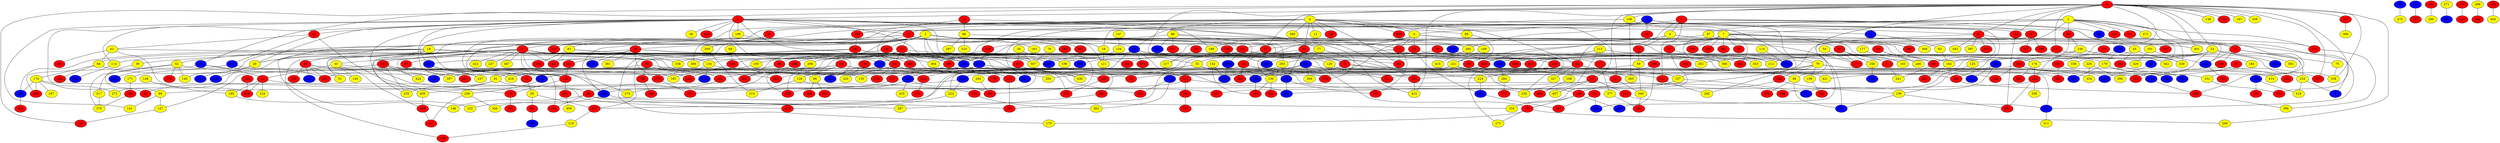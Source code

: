 graph {
0 [style = filled fillcolor = red];
1 [style = filled fillcolor = red];
2 [style = filled fillcolor = yellow];
3 [style = filled fillcolor = yellow];
4 [style = filled fillcolor = yellow];
5 [style = filled fillcolor = red];
6 [style = filled fillcolor = yellow];
7 [style = filled fillcolor = yellow];
8 [style = filled fillcolor = red];
9 [style = filled fillcolor = yellow];
10 [style = filled fillcolor = blue];
11 [style = filled fillcolor = blue];
12 [style = filled fillcolor = yellow];
13 [style = filled fillcolor = red];
14 [style = filled fillcolor = red];
15 [style = filled fillcolor = red];
16 [style = filled fillcolor = red];
17 [style = filled fillcolor = red];
18 [style = filled fillcolor = yellow];
19 [style = filled fillcolor = yellow];
20 [style = filled fillcolor = blue];
21 [style = filled fillcolor = red];
22 [style = filled fillcolor = red];
23 [style = filled fillcolor = yellow];
24 [style = filled fillcolor = blue];
25 [style = filled fillcolor = blue];
26 [style = filled fillcolor = red];
27 [style = filled fillcolor = red];
28 [style = filled fillcolor = yellow];
29 [style = filled fillcolor = red];
30 [style = filled fillcolor = yellow];
31 [style = filled fillcolor = red];
32 [style = filled fillcolor = red];
33 [style = filled fillcolor = red];
34 [style = filled fillcolor = red];
35 [style = filled fillcolor = red];
36 [style = filled fillcolor = yellow];
37 [style = filled fillcolor = red];
38 [style = filled fillcolor = red];
39 [style = filled fillcolor = yellow];
40 [style = filled fillcolor = yellow];
41 [style = filled fillcolor = red];
42 [style = filled fillcolor = yellow];
43 [style = filled fillcolor = red];
44 [style = filled fillcolor = red];
45 [style = filled fillcolor = yellow];
46 [style = filled fillcolor = yellow];
47 [style = filled fillcolor = blue];
48 [style = filled fillcolor = red];
49 [style = filled fillcolor = blue];
50 [style = filled fillcolor = blue];
51 [style = filled fillcolor = yellow];
52 [style = filled fillcolor = red];
53 [style = filled fillcolor = red];
54 [style = filled fillcolor = yellow];
55 [style = filled fillcolor = yellow];
56 [style = filled fillcolor = red];
57 [style = filled fillcolor = red];
58 [style = filled fillcolor = red];
59 [style = filled fillcolor = yellow];
60 [style = filled fillcolor = blue];
61 [style = filled fillcolor = red];
62 [style = filled fillcolor = yellow];
63 [style = filled fillcolor = red];
64 [style = filled fillcolor = yellow];
65 [style = filled fillcolor = yellow];
66 [style = filled fillcolor = yellow];
67 [style = filled fillcolor = red];
68 [style = filled fillcolor = red];
69 [style = filled fillcolor = yellow];
70 [style = filled fillcolor = red];
71 [style = filled fillcolor = red];
72 [style = filled fillcolor = red];
73 [style = filled fillcolor = blue];
74 [style = filled fillcolor = red];
75 [style = filled fillcolor = yellow];
76 [style = filled fillcolor = yellow];
77 [style = filled fillcolor = yellow];
78 [style = filled fillcolor = red];
79 [style = filled fillcolor = yellow];
80 [style = filled fillcolor = red];
81 [style = filled fillcolor = yellow];
82 [style = filled fillcolor = red];
83 [style = filled fillcolor = yellow];
84 [style = filled fillcolor = red];
85 [style = filled fillcolor = red];
86 [style = filled fillcolor = yellow];
87 [style = filled fillcolor = red];
88 [style = filled fillcolor = yellow];
89 [style = filled fillcolor = yellow];
90 [style = filled fillcolor = red];
91 [style = filled fillcolor = red];
92 [style = filled fillcolor = blue];
93 [style = filled fillcolor = yellow];
94 [style = filled fillcolor = red];
95 [style = filled fillcolor = blue];
96 [style = filled fillcolor = red];
97 [style = filled fillcolor = yellow];
98 [style = filled fillcolor = red];
99 [style = filled fillcolor = yellow];
100 [style = filled fillcolor = yellow];
101 [style = filled fillcolor = yellow];
102 [style = filled fillcolor = red];
103 [style = filled fillcolor = yellow];
104 [style = filled fillcolor = blue];
105 [style = filled fillcolor = red];
106 [style = filled fillcolor = yellow];
107 [style = filled fillcolor = red];
108 [style = filled fillcolor = red];
109 [style = filled fillcolor = yellow];
110 [style = filled fillcolor = red];
111 [style = filled fillcolor = red];
112 [style = filled fillcolor = red];
113 [style = filled fillcolor = yellow];
114 [style = filled fillcolor = yellow];
115 [style = filled fillcolor = blue];
116 [style = filled fillcolor = blue];
117 [style = filled fillcolor = red];
118 [style = filled fillcolor = red];
119 [style = filled fillcolor = red];
120 [style = filled fillcolor = red];
121 [style = filled fillcolor = yellow];
122 [style = filled fillcolor = red];
123 [style = filled fillcolor = blue];
124 [style = filled fillcolor = blue];
125 [style = filled fillcolor = yellow];
126 [style = filled fillcolor = yellow];
127 [style = filled fillcolor = yellow];
128 [style = filled fillcolor = blue];
129 [style = filled fillcolor = yellow];
130 [style = filled fillcolor = yellow];
131 [style = filled fillcolor = red];
132 [style = filled fillcolor = red];
133 [style = filled fillcolor = red];
134 [style = filled fillcolor = yellow];
135 [style = filled fillcolor = yellow];
136 [style = filled fillcolor = red];
137 [style = filled fillcolor = red];
138 [style = filled fillcolor = yellow];
139 [style = filled fillcolor = red];
140 [style = filled fillcolor = yellow];
141 [style = filled fillcolor = yellow];
142 [style = filled fillcolor = yellow];
143 [style = filled fillcolor = blue];
144 [style = filled fillcolor = red];
145 [style = filled fillcolor = yellow];
146 [style = filled fillcolor = yellow];
147 [style = filled fillcolor = yellow];
148 [style = filled fillcolor = yellow];
149 [style = filled fillcolor = red];
150 [style = filled fillcolor = red];
151 [style = filled fillcolor = red];
152 [style = filled fillcolor = red];
153 [style = filled fillcolor = blue];
154 [style = filled fillcolor = yellow];
155 [style = filled fillcolor = red];
156 [style = filled fillcolor = yellow];
157 [style = filled fillcolor = yellow];
158 [style = filled fillcolor = blue];
159 [style = filled fillcolor = red];
160 [style = filled fillcolor = red];
161 [style = filled fillcolor = red];
162 [style = filled fillcolor = yellow];
163 [style = filled fillcolor = yellow];
164 [style = filled fillcolor = red];
165 [style = filled fillcolor = yellow];
166 [style = filled fillcolor = red];
167 [style = filled fillcolor = blue];
168 [style = filled fillcolor = red];
169 [style = filled fillcolor = blue];
170 [style = filled fillcolor = yellow];
171 [style = filled fillcolor = yellow];
172 [style = filled fillcolor = blue];
173 [style = filled fillcolor = red];
174 [style = filled fillcolor = yellow];
175 [style = filled fillcolor = red];
176 [style = filled fillcolor = yellow];
177 [style = filled fillcolor = yellow];
178 [style = filled fillcolor = red];
179 [style = filled fillcolor = yellow];
180 [style = filled fillcolor = yellow];
181 [style = filled fillcolor = blue];
182 [style = filled fillcolor = blue];
183 [style = filled fillcolor = red];
184 [style = filled fillcolor = yellow];
185 [style = filled fillcolor = red];
186 [style = filled fillcolor = red];
187 [style = filled fillcolor = blue];
188 [style = filled fillcolor = yellow];
189 [style = filled fillcolor = red];
190 [style = filled fillcolor = red];
191 [style = filled fillcolor = red];
192 [style = filled fillcolor = blue];
193 [style = filled fillcolor = blue];
194 [style = filled fillcolor = red];
195 [style = filled fillcolor = yellow];
196 [style = filled fillcolor = yellow];
197 [style = filled fillcolor = yellow];
198 [style = filled fillcolor = yellow];
199 [style = filled fillcolor = yellow];
200 [style = filled fillcolor = red];
201 [style = filled fillcolor = blue];
202 [style = filled fillcolor = red];
203 [style = filled fillcolor = blue];
204 [style = filled fillcolor = red];
205 [style = filled fillcolor = yellow];
206 [style = filled fillcolor = red];
207 [style = filled fillcolor = blue];
208 [style = filled fillcolor = yellow];
209 [style = filled fillcolor = yellow];
210 [style = filled fillcolor = red];
211 [style = filled fillcolor = red];
212 [style = filled fillcolor = yellow];
213 [style = filled fillcolor = red];
214 [style = filled fillcolor = red];
215 [style = filled fillcolor = yellow];
216 [style = filled fillcolor = blue];
217 [style = filled fillcolor = yellow];
218 [style = filled fillcolor = red];
219 [style = filled fillcolor = yellow];
220 [style = filled fillcolor = yellow];
221 [style = filled fillcolor = yellow];
222 [style = filled fillcolor = red];
223 [style = filled fillcolor = yellow];
224 [style = filled fillcolor = yellow];
225 [style = filled fillcolor = red];
226 [style = filled fillcolor = yellow];
227 [style = filled fillcolor = yellow];
228 [style = filled fillcolor = red];
229 [style = filled fillcolor = blue];
230 [style = filled fillcolor = yellow];
231 [style = filled fillcolor = red];
232 [style = filled fillcolor = yellow];
233 [style = filled fillcolor = red];
234 [style = filled fillcolor = yellow];
235 [style = filled fillcolor = yellow];
236 [style = filled fillcolor = yellow];
237 [style = filled fillcolor = yellow];
238 [style = filled fillcolor = red];
239 [style = filled fillcolor = red];
240 [style = filled fillcolor = yellow];
241 [style = filled fillcolor = yellow];
242 [style = filled fillcolor = blue];
243 [style = filled fillcolor = red];
244 [style = filled fillcolor = red];
245 [style = filled fillcolor = blue];
246 [style = filled fillcolor = yellow];
247 [style = filled fillcolor = red];
248 [style = filled fillcolor = red];
249 [style = filled fillcolor = blue];
250 [style = filled fillcolor = red];
251 [style = filled fillcolor = red];
252 [style = filled fillcolor = red];
253 [style = filled fillcolor = red];
254 [style = filled fillcolor = red];
255 [style = filled fillcolor = red];
256 [style = filled fillcolor = yellow];
257 [style = filled fillcolor = red];
258 [style = filled fillcolor = yellow];
259 [style = filled fillcolor = blue];
260 [style = filled fillcolor = yellow];
261 [style = filled fillcolor = red];
262 [style = filled fillcolor = blue];
263 [style = filled fillcolor = red];
264 [style = filled fillcolor = red];
265 [style = filled fillcolor = red];
266 [style = filled fillcolor = blue];
267 [style = filled fillcolor = red];
268 [style = filled fillcolor = blue];
269 [style = filled fillcolor = yellow];
270 [style = filled fillcolor = red];
271 [style = filled fillcolor = yellow];
272 [style = filled fillcolor = yellow];
273 [style = filled fillcolor = yellow];
274 [style = filled fillcolor = blue];
275 [style = filled fillcolor = yellow];
276 [style = filled fillcolor = red];
277 [style = filled fillcolor = red];
278 [style = filled fillcolor = red];
279 [style = filled fillcolor = yellow];
280 [style = filled fillcolor = red];
281 [style = filled fillcolor = red];
282 [style = filled fillcolor = blue];
283 [style = filled fillcolor = blue];
284 [style = filled fillcolor = yellow];
285 [style = filled fillcolor = yellow];
286 [style = filled fillcolor = red];
287 [style = filled fillcolor = yellow];
288 [style = filled fillcolor = red];
289 [style = filled fillcolor = yellow];
290 [style = filled fillcolor = blue];
291 [style = filled fillcolor = red];
292 [style = filled fillcolor = red];
293 [style = filled fillcolor = yellow];
294 [style = filled fillcolor = red];
295 [style = filled fillcolor = yellow];
296 [style = filled fillcolor = blue];
297 [style = filled fillcolor = yellow];
298 [style = filled fillcolor = blue];
299 [style = filled fillcolor = blue];
300 [style = filled fillcolor = yellow];
301 [style = filled fillcolor = red];
302 [style = filled fillcolor = blue];
303 [style = filled fillcolor = red];
304 [style = filled fillcolor = blue];
305 [style = filled fillcolor = red];
306 [style = filled fillcolor = yellow];
307 [style = filled fillcolor = yellow];
308 [style = filled fillcolor = red];
309 [style = filled fillcolor = red];
310 [style = filled fillcolor = yellow];
311 [style = filled fillcolor = yellow];
312 [style = filled fillcolor = blue];
313 [style = filled fillcolor = red];
314 [style = filled fillcolor = yellow];
315 [style = filled fillcolor = red];
316 [style = filled fillcolor = yellow];
317 [style = filled fillcolor = yellow];
318 [style = filled fillcolor = yellow];
319 [style = filled fillcolor = red];
320 [style = filled fillcolor = yellow];
321 [style = filled fillcolor = red];
322 [style = filled fillcolor = red];
323 [style = filled fillcolor = red];
324 [style = filled fillcolor = red];
325 [style = filled fillcolor = red];
326 [style = filled fillcolor = yellow];
327 [style = filled fillcolor = yellow];
328 [style = filled fillcolor = red];
329 [style = filled fillcolor = yellow];
330 [style = filled fillcolor = red];
331 [style = filled fillcolor = yellow];
332 [style = filled fillcolor = blue];
333 [style = filled fillcolor = yellow];
334 [style = filled fillcolor = yellow];
335 [style = filled fillcolor = red];
336 [style = filled fillcolor = yellow];
337 [style = filled fillcolor = red];
338 [style = filled fillcolor = yellow];
339 [style = filled fillcolor = yellow];
340 [style = filled fillcolor = yellow];
341 [style = filled fillcolor = red];
342 [style = filled fillcolor = yellow];
343 [style = filled fillcolor = yellow];
344 [style = filled fillcolor = red];
345 [style = filled fillcolor = blue];
346 [style = filled fillcolor = blue];
347 [style = filled fillcolor = yellow];
348 [style = filled fillcolor = blue];
349 [style = filled fillcolor = red];
350 [style = filled fillcolor = red];
351 [style = filled fillcolor = red];
352 [style = filled fillcolor = yellow];
353 [style = filled fillcolor = red];
354 [style = filled fillcolor = red];
355 [style = filled fillcolor = red];
356 [style = filled fillcolor = red];
357 [style = filled fillcolor = blue];
358 [style = filled fillcolor = yellow];
359 [style = filled fillcolor = blue];
360 [style = filled fillcolor = red];
361 [style = filled fillcolor = yellow];
362 [style = filled fillcolor = red];
363 [style = filled fillcolor = yellow];
364 [style = filled fillcolor = yellow];
365 [style = filled fillcolor = yellow];
366 [style = filled fillcolor = yellow];
367 [style = filled fillcolor = yellow];
368 [style = filled fillcolor = red];
369 [style = filled fillcolor = yellow];
370 [style = filled fillcolor = yellow];
371 [style = filled fillcolor = red];
372 [style = filled fillcolor = yellow];
373 [style = filled fillcolor = red];
374 [style = filled fillcolor = red];
375 [style = filled fillcolor = red];
376 [style = filled fillcolor = red];
377 [style = filled fillcolor = yellow];
378 [style = filled fillcolor = red];
379 [style = filled fillcolor = red];
380 [style = filled fillcolor = yellow];
381 [style = filled fillcolor = red];
382 [style = filled fillcolor = yellow];
383 [style = filled fillcolor = red];
384 [style = filled fillcolor = red];
385 [style = filled fillcolor = red];
386 [style = filled fillcolor = yellow];
387 [style = filled fillcolor = yellow];
388 [style = filled fillcolor = blue];
389 [style = filled fillcolor = red];
390 [style = filled fillcolor = red];
391 [style = filled fillcolor = red];
392 [style = filled fillcolor = blue];
393 [style = filled fillcolor = red];
394 [style = filled fillcolor = yellow];
395 [style = filled fillcolor = red];
396 [style = filled fillcolor = yellow];
397 [style = filled fillcolor = yellow];
398 [style = filled fillcolor = red];
399 [style = filled fillcolor = yellow];
400 [style = filled fillcolor = yellow];
401 [style = filled fillcolor = yellow];
402 [style = filled fillcolor = red];
403 [style = filled fillcolor = red];
404 [style = filled fillcolor = red];
405 [style = filled fillcolor = yellow];
406 [style = filled fillcolor = yellow];
407 [style = filled fillcolor = yellow];
408 [style = filled fillcolor = blue];
409 [style = filled fillcolor = red];
410 [style = filled fillcolor = yellow];
411 [style = filled fillcolor = red];
412 [style = filled fillcolor = blue];
413 [style = filled fillcolor = blue];
414 [style = filled fillcolor = yellow];
415 [style = filled fillcolor = yellow];
416 [style = filled fillcolor = yellow];
417 [style = filled fillcolor = red];
418 [style = filled fillcolor = red];
419 [style = filled fillcolor = yellow];
420 [style = filled fillcolor = red];
421 [style = filled fillcolor = yellow];
422 [style = filled fillcolor = yellow];
423 [style = filled fillcolor = red];
424 [style = filled fillcolor = yellow];
425 [style = filled fillcolor = yellow];
426 [style = filled fillcolor = red];
427 [style = filled fillcolor = red];
428 [style = filled fillcolor = red];
429 [style = filled fillcolor = red];
430 [style = filled fillcolor = yellow];
431 [style = filled fillcolor = red];
432 [style = filled fillcolor = blue];
0 -- 31;
0 -- 25;
0 -- 23;
0 -- 1;
0 -- 32;
0 -- 55;
0 -- 91;
0 -- 106;
0 -- 107;
0 -- 117;
0 -- 138;
0 -- 144;
0 -- 197;
0 -- 208;
0 -- 233;
0 -- 243;
0 -- 244;
0 -- 338;
0 -- 353;
0 -- 358;
0 -- 388;
0 -- 390;
0 -- 401;
0 -- 410;
1 -- 7;
1 -- 17;
1 -- 20;
1 -- 21;
1 -- 22;
1 -- 28;
1 -- 34;
1 -- 36;
1 -- 82;
1 -- 87;
1 -- 92;
1 -- 100;
1 -- 113;
1 -- 122;
1 -- 141;
1 -- 143;
1 -- 188;
1 -- 236;
1 -- 286;
1 -- 344;
1 -- 406;
1 -- 416;
2 -- 7;
2 -- 24;
2 -- 34;
2 -- 71;
2 -- 90;
2 -- 97;
2 -- 173;
2 -- 209;
2 -- 231;
2 -- 329;
2 -- 341;
2 -- 369;
2 -- 372;
3 -- 8;
3 -- 10;
3 -- 19;
3 -- 26;
3 -- 68;
3 -- 74;
3 -- 83;
3 -- 85;
3 -- 121;
3 -- 131;
3 -- 145;
3 -- 158;
3 -- 209;
3 -- 210;
3 -- 225;
3 -- 238;
3 -- 251;
3 -- 285;
3 -- 303;
3 -- 323;
3 -- 417;
4 -- 6;
4 -- 10;
4 -- 12;
4 -- 14;
4 -- 21;
4 -- 29;
4 -- 52;
4 -- 63;
4 -- 89;
4 -- 119;
4 -- 132;
4 -- 243;
4 -- 250;
4 -- 272;
4 -- 289;
4 -- 300;
4 -- 308;
4 -- 430;
5 -- 6;
5 -- 9;
5 -- 60;
5 -- 137;
5 -- 218;
5 -- 342;
5 -- 383;
6 -- 17;
6 -- 110;
6 -- 151;
6 -- 162;
6 -- 188;
6 -- 212;
6 -- 324;
6 -- 357;
6 -- 369;
7 -- 31;
7 -- 33;
7 -- 52;
7 -- 56;
7 -- 57;
7 -- 80;
7 -- 103;
7 -- 173;
7 -- 191;
7 -- 201;
7 -- 301;
7 -- 355;
7 -- 366;
7 -- 381;
8 -- 24;
8 -- 35;
8 -- 49;
8 -- 51;
8 -- 67;
8 -- 84;
8 -- 113;
8 -- 126;
8 -- 149;
8 -- 153;
8 -- 158;
8 -- 165;
8 -- 199;
8 -- 227;
8 -- 235;
8 -- 307;
8 -- 336;
8 -- 352;
8 -- 367;
8 -- 422;
8 -- 428;
9 -- 13;
9 -- 45;
9 -- 49;
9 -- 283;
9 -- 288;
9 -- 401;
10 -- 15;
10 -- 20;
10 -- 150;
10 -- 186;
10 -- 216;
10 -- 239;
10 -- 248;
10 -- 269;
10 -- 374;
10 -- 412;
11 -- 19;
11 -- 32;
11 -- 79;
11 -- 285;
11 -- 385;
13 -- 59;
14 -- 35;
14 -- 55;
14 -- 73;
14 -- 94;
15 -- 377;
16 -- 66;
16 -- 77;
16 -- 159;
17 -- 63;
17 -- 79;
17 -- 84;
17 -- 136;
17 -- 179;
17 -- 230;
17 -- 281;
18 -- 28;
18 -- 39;
18 -- 44;
18 -- 62;
18 -- 63;
18 -- 64;
18 -- 133;
18 -- 146;
18 -- 155;
18 -- 181;
18 -- 183;
18 -- 228;
18 -- 349;
18 -- 364;
19 -- 121;
20 -- 41;
20 -- 128;
20 -- 237;
21 -- 27;
21 -- 28;
21 -- 119;
21 -- 163;
21 -- 299;
21 -- 328;
21 -- 360;
21 -- 362;
22 -- 42;
22 -- 47;
22 -- 256;
23 -- 59;
23 -- 68;
23 -- 125;
23 -- 176;
23 -- 214;
23 -- 234;
23 -- 245;
23 -- 382;
24 -- 165;
24 -- 203;
25 -- 43;
25 -- 185;
25 -- 305;
26 -- 40;
26 -- 80;
26 -- 112;
26 -- 143;
26 -- 200;
26 -- 259;
26 -- 357;
26 -- 361;
27 -- 34;
27 -- 48;
27 -- 49;
27 -- 52;
27 -- 58;
27 -- 134;
27 -- 286;
28 -- 123;
28 -- 345;
29 -- 279;
30 -- 87;
30 -- 129;
30 -- 307;
30 -- 409;
31 -- 74;
31 -- 364;
32 -- 46;
32 -- 71;
32 -- 162;
32 -- 343;
32 -- 387;
32 -- 418;
33 -- 296;
33 -- 316;
34 -- 88;
34 -- 230;
34 -- 239;
34 -- 251;
34 -- 263;
34 -- 331;
35 -- 46;
35 -- 224;
35 -- 277;
37 -- 116;
38 -- 68;
38 -- 246;
39 -- 99;
40 -- 43;
40 -- 73;
40 -- 140;
40 -- 429;
41 -- 65;
42 -- 64;
42 -- 96;
42 -- 135;
42 -- 319;
43 -- 180;
43 -- 252;
43 -- 318;
43 -- 319;
44 -- 51;
44 -- 118;
44 -- 185;
44 -- 242;
44 -- 255;
44 -- 397;
45 -- 160;
45 -- 329;
45 -- 339;
46 -- 302;
46 -- 373;
47 -- 270;
47 -- 290;
48 -- 81;
48 -- 178;
49 -- 280;
49 -- 348;
50 -- 262;
52 -- 122;
52 -- 130;
52 -- 169;
52 -- 198;
52 -- 214;
52 -- 327;
53 -- 217;
54 -- 210;
55 -- 157;
55 -- 213;
55 -- 228;
55 -- 303;
56 -- 72;
56 -- 103;
56 -- 210;
56 -- 216;
56 -- 258;
58 -- 105;
58 -- 220;
59 -- 193;
59 -- 340;
60 -- 413;
61 -- 118;
61 -- 126;
61 -- 185;
61 -- 299;
61 -- 379;
61 -- 416;
62 -- 145;
62 -- 218;
62 -- 317;
62 -- 370;
62 -- 376;
64 -- 153;
64 -- 174;
64 -- 354;
65 -- 98;
65 -- 213;
66 -- 130;
66 -- 297;
66 -- 310;
67 -- 237;
67 -- 426;
68 -- 241;
69 -- 88;
69 -- 136;
70 -- 199;
70 -- 333;
71 -- 75;
71 -- 189;
71 -- 201;
71 -- 212;
71 -- 331;
72 -- 241;
73 -- 281;
73 -- 412;
74 -- 91;
74 -- 223;
74 -- 254;
75 -- 338;
76 -- 307;
77 -- 104;
77 -- 282;
77 -- 410;
78 -- 127;
78 -- 139;
78 -- 205;
78 -- 263;
79 -- 108;
79 -- 116;
79 -- 128;
79 -- 135;
79 -- 196;
79 -- 234;
79 -- 334;
79 -- 412;
80 -- 85;
80 -- 393;
81 -- 82;
81 -- 94;
81 -- 235;
83 -- 84;
83 -- 134;
83 -- 194;
83 -- 207;
86 -- 109;
86 -- 170;
86 -- 293;
86 -- 312;
86 -- 371;
87 -- 430;
88 -- 313;
88 -- 384;
89 -- 221;
90 -- 156;
90 -- 421;
91 -- 99;
91 -- 211;
91 -- 407;
92 -- 93;
93 -- 162;
94 -- 146;
94 -- 183;
94 -- 287;
94 -- 324;
95 -- 115;
95 -- 206;
95 -- 274;
97 -- 152;
97 -- 257;
98 -- 249;
99 -- 127;
99 -- 141;
100 -- 140;
100 -- 152;
101 -- 201;
101 -- 320;
102 -- 115;
104 -- 202;
104 -- 283;
104 -- 394;
104 -- 421;
105 -- 158;
105 -- 166;
105 -- 398;
106 -- 250;
106 -- 260;
106 -- 365;
107 -- 396;
108 -- 150;
108 -- 236;
109 -- 221;
110 -- 143;
110 -- 195;
111 -- 267;
111 -- 408;
112 -- 119;
113 -- 266;
114 -- 296;
116 -- 308;
117 -- 184;
117 -- 352;
118 -- 324;
119 -- 238;
119 -- 261;
120 -- 265;
120 -- 282;
122 -- 340;
124 -- 179;
124 -- 273;
124 -- 338;
125 -- 398;
126 -- 314;
126 -- 315;
127 -- 233;
128 -- 256;
129 -- 411;
130 -- 321;
130 -- 368;
131 -- 300;
131 -- 378;
133 -- 224;
133 -- 346;
134 -- 153;
134 -- 309;
134 -- 432;
136 -- 200;
137 -- 157;
137 -- 337;
137 -- 356;
139 -- 350;
142 -- 359;
142 -- 368;
143 -- 157;
143 -- 252;
143 -- 348;
147 -- 154;
148 -- 180;
149 -- 171;
149 -- 202;
149 -- 206;
149 -- 235;
149 -- 424;
150 -- 155;
150 -- 316;
150 -- 388;
151 -- 191;
151 -- 229;
151 -- 379;
152 -- 205;
152 -- 217;
152 -- 298;
152 -- 366;
154 -- 207;
155 -- 170;
155 -- 208;
155 -- 273;
156 -- 164;
156 -- 329;
156 -- 342;
156 -- 349;
156 -- 417;
157 -- 230;
157 -- 274;
158 -- 232;
158 -- 316;
159 -- 161;
160 -- 332;
161 -- 176;
161 -- 213;
161 -- 265;
161 -- 336;
162 -- 222;
164 -- 248;
164 -- 262;
164 -- 309;
164 -- 414;
166 -- 322;
167 -- 275;
168 -- 251;
168 -- 408;
169 -- 225;
169 -- 363;
171 -- 294;
172 -- 212;
172 -- 293;
173 -- 380;
174 -- 181;
174 -- 272;
174 -- 305;
174 -- 325;
174 -- 347;
175 -- 351;
176 -- 244;
176 -- 420;
177 -- 246;
179 -- 182;
179 -- 346;
179 -- 390;
180 -- 232;
181 -- 335;
186 -- 270;
187 -- 395;
190 -- 192;
190 -- 220;
193 -- 223;
193 -- 406;
195 -- 397;
196 -- 330;
198 -- 404;
201 -- 389;
202 -- 279;
204 -- 319;
206 -- 308;
209 -- 314;
211 -- 299;
213 -- 219;
215 -- 302;
215 -- 383;
215 -- 404;
216 -- 284;
218 -- 260;
219 -- 428;
221 -- 284;
221 -- 326;
221 -- 365;
223 -- 325;
224 -- 229;
226 -- 334;
226 -- 386;
228 -- 253;
229 -- 267;
234 -- 413;
234 -- 419;
236 -- 291;
236 -- 302;
238 -- 247;
240 -- 409;
243 -- 291;
244 -- 291;
244 -- 306;
244 -- 315;
251 -- 410;
252 -- 363;
256 -- 326;
256 -- 431;
258 -- 304;
261 -- 400;
264 -- 295;
268 -- 292;
268 -- 419;
269 -- 328;
270 -- 278;
271 -- 392;
276 -- 427;
277 -- 278;
280 -- 287;
283 -- 368;
284 -- 375;
285 -- 415;
293 -- 359;
294 -- 370;
298 -- 359;
299 -- 311;
308 -- 380;
309 -- 378;
317 -- 370;
331 -- 353;
340 -- 391;
348 -- 379;
348 -- 409;
348 -- 425;
351 -- 393;
351 -- 423;
377 -- 391;
383 -- 411;
399 -- 402;
403 -- 405;
406 -- 429;
429 -- 431;
}
